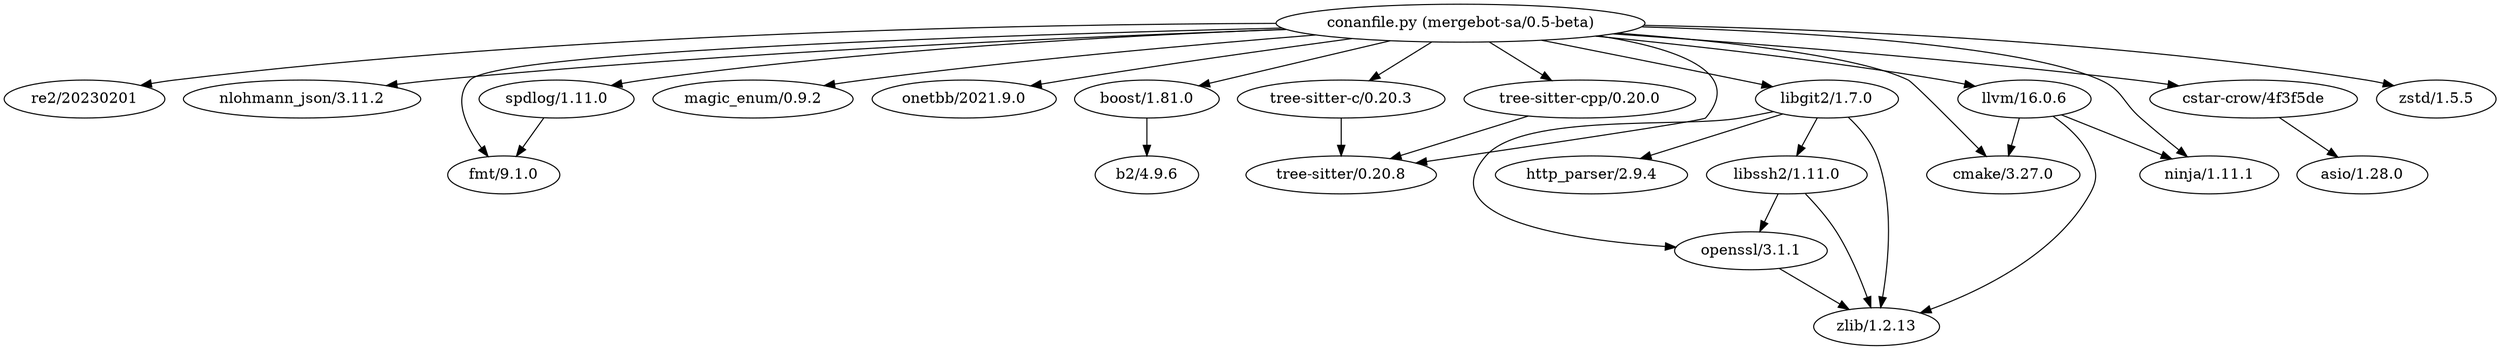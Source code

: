 digraph {
        "conanfile.py (mergebot-sa/0.5-beta)" -> "re2/20230201"
        "conanfile.py (mergebot-sa/0.5-beta)" -> "nlohmann_json/3.11.2"
        "conanfile.py (mergebot-sa/0.5-beta)" -> "fmt/9.1.0"
        "conanfile.py (mergebot-sa/0.5-beta)" -> "spdlog/1.11.0"
        "conanfile.py (mergebot-sa/0.5-beta)" -> "magic_enum/0.9.2"
        "conanfile.py (mergebot-sa/0.5-beta)" -> "onetbb/2021.9.0"
        "conanfile.py (mergebot-sa/0.5-beta)" -> "boost/1.81.0"
        "conanfile.py (mergebot-sa/0.5-beta)" -> "tree-sitter/0.20.8"
        "conanfile.py (mergebot-sa/0.5-beta)" -> "tree-sitter-c/0.20.3"
        "conanfile.py (mergebot-sa/0.5-beta)" -> "tree-sitter-cpp/0.20.0"
        "conanfile.py (mergebot-sa/0.5-beta)" -> "libgit2/1.7.0"
        "conanfile.py (mergebot-sa/0.5-beta)" -> "cstar-crow/4f3f5de"
        "conanfile.py (mergebot-sa/0.5-beta)" -> "llvm/16.0.6"
        "conanfile.py (mergebot-sa/0.5-beta)" -> "zstd/1.5.5"
        "conanfile.py (mergebot-sa/0.5-beta)" -> "cmake/3.27.0"
        "conanfile.py (mergebot-sa/0.5-beta)" -> "ninja/1.11.1"
        "spdlog/1.11.0" -> "fmt/9.1.0"
        "boost/1.81.0" -> "b2/4.9.6"
        "tree-sitter-c/0.20.3" -> "tree-sitter/0.20.8"
        "tree-sitter-cpp/0.20.0" -> "tree-sitter/0.20.8"
        "libgit2/1.7.0" -> "zlib/1.2.13"
        "libgit2/1.7.0" -> "http_parser/2.9.4"
        "libgit2/1.7.0" -> "libssh2/1.11.0"
        "libgit2/1.7.0" -> "openssl/3.1.1"
        "libssh2/1.11.0" -> "zlib/1.2.13"
        "libssh2/1.11.0" -> "openssl/3.1.1"
        "openssl/3.1.1" -> "zlib/1.2.13"
        "cstar-crow/4f3f5de" -> "asio/1.28.0"
        "llvm/16.0.6" -> "zlib/1.2.13"
        "llvm/16.0.6" -> "cmake/3.27.0"
        "llvm/16.0.6" -> "ninja/1.11.1"
}

